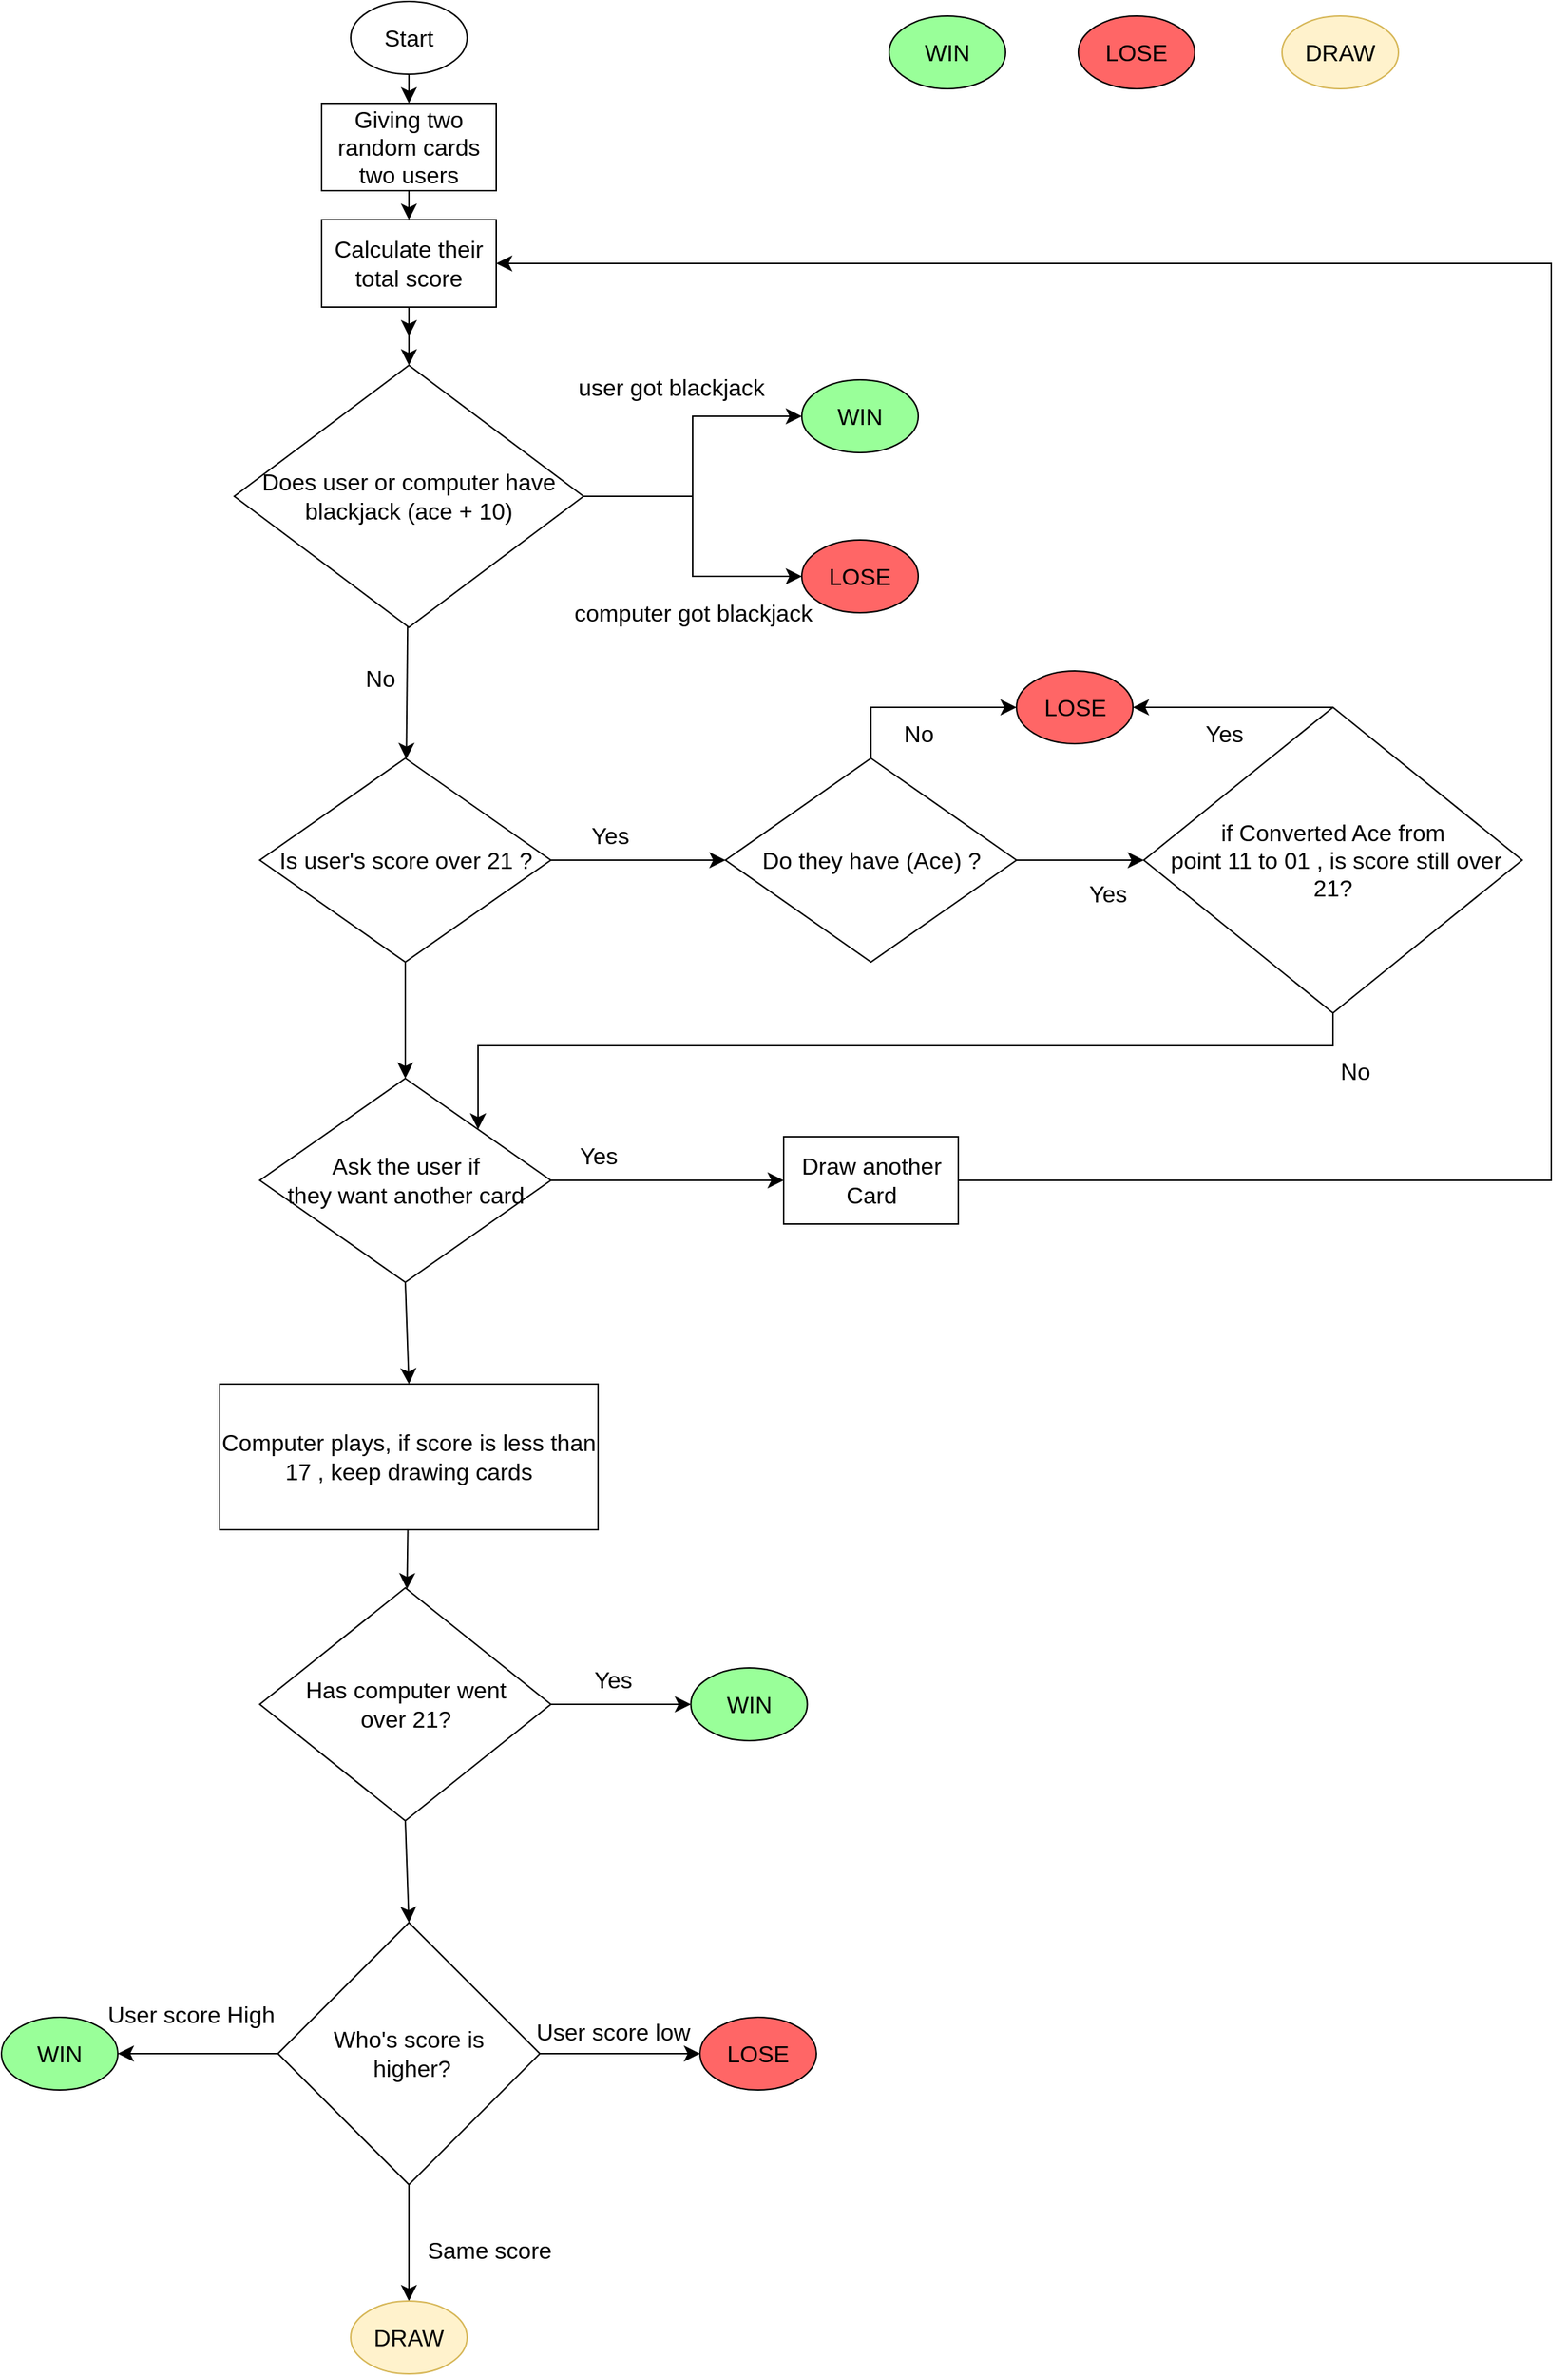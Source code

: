 <mxfile version="23.0.1" type="github">
  <diagram name="Page-1" id="edf60f1a-56cd-e834-aa8a-f176f3a09ee4">
    <mxGraphModel dx="2385" dy="1675" grid="1" gridSize="10" guides="1" tooltips="1" connect="1" arrows="1" fold="1" page="1" pageScale="1" pageWidth="1100" pageHeight="850" background="none" math="0" shadow="0">
      <root>
        <mxCell id="0" />
        <mxCell id="1" parent="0" />
        <mxCell id="ZpmbG97iYEicjdPn57bY-4" value="" style="edgeStyle=none;curved=1;rounded=0;orthogonalLoop=1;jettySize=auto;html=1;fontSize=12;startSize=8;endSize=8;" edge="1" parent="1" source="ZpmbG97iYEicjdPn57bY-1" target="ZpmbG97iYEicjdPn57bY-3">
          <mxGeometry relative="1" as="geometry" />
        </mxCell>
        <mxCell id="ZpmbG97iYEicjdPn57bY-1" value="Start" style="ellipse;whiteSpace=wrap;html=1;fontSize=16;" vertex="1" parent="1">
          <mxGeometry x="245" y="20" width="80" height="50" as="geometry" />
        </mxCell>
        <mxCell id="ZpmbG97iYEicjdPn57bY-2" value="WIN" style="ellipse;whiteSpace=wrap;html=1;fontSize=16;color=&quot;green&quot;;fillColor=#99FF99;" vertex="1" parent="1">
          <mxGeometry x="615" y="30" width="80" height="50" as="geometry" />
        </mxCell>
        <mxCell id="ZpmbG97iYEicjdPn57bY-6" value="" style="edgeStyle=none;curved=1;rounded=0;orthogonalLoop=1;jettySize=auto;html=1;fontSize=12;startSize=8;endSize=8;" edge="1" parent="1" source="ZpmbG97iYEicjdPn57bY-3" target="ZpmbG97iYEicjdPn57bY-5">
          <mxGeometry relative="1" as="geometry" />
        </mxCell>
        <mxCell id="ZpmbG97iYEicjdPn57bY-3" value="Giving two random cards two users" style="whiteSpace=wrap;html=1;fontSize=16;" vertex="1" parent="1">
          <mxGeometry x="225" y="90" width="120" height="60" as="geometry" />
        </mxCell>
        <mxCell id="ZpmbG97iYEicjdPn57bY-8" value="" style="edgeStyle=none;curved=1;rounded=0;orthogonalLoop=1;jettySize=auto;html=1;fontSize=12;startSize=8;endSize=8;" edge="1" parent="1" source="ZpmbG97iYEicjdPn57bY-5">
          <mxGeometry relative="1" as="geometry">
            <mxPoint x="285" y="250" as="targetPoint" />
          </mxGeometry>
        </mxCell>
        <mxCell id="ZpmbG97iYEicjdPn57bY-10" value="" style="edgeStyle=none;curved=1;rounded=0;orthogonalLoop=1;jettySize=auto;html=1;fontSize=12;startSize=8;endSize=8;" edge="1" parent="1" source="ZpmbG97iYEicjdPn57bY-5" target="ZpmbG97iYEicjdPn57bY-9">
          <mxGeometry relative="1" as="geometry" />
        </mxCell>
        <mxCell id="ZpmbG97iYEicjdPn57bY-5" value="Calculate their total score" style="whiteSpace=wrap;html=1;fontSize=16;" vertex="1" parent="1">
          <mxGeometry x="225" y="170" width="120" height="60" as="geometry" />
        </mxCell>
        <mxCell id="ZpmbG97iYEicjdPn57bY-19" style="edgeStyle=elbowEdgeStyle;rounded=0;orthogonalLoop=1;jettySize=auto;html=1;exitX=1;exitY=0.5;exitDx=0;exitDy=0;fontSize=12;startSize=8;endSize=8;entryX=0;entryY=0.5;entryDx=0;entryDy=0;" edge="1" parent="1" source="ZpmbG97iYEicjdPn57bY-9" target="ZpmbG97iYEicjdPn57bY-22">
          <mxGeometry relative="1" as="geometry">
            <mxPoint x="545" y="310" as="targetPoint" />
          </mxGeometry>
        </mxCell>
        <mxCell id="ZpmbG97iYEicjdPn57bY-20" style="edgeStyle=elbowEdgeStyle;rounded=0;orthogonalLoop=1;jettySize=auto;html=1;exitX=1;exitY=0.5;exitDx=0;exitDy=0;fontSize=12;startSize=8;endSize=8;entryX=0;entryY=0.5;entryDx=0;entryDy=0;" edge="1" parent="1" source="ZpmbG97iYEicjdPn57bY-9" target="ZpmbG97iYEicjdPn57bY-25">
          <mxGeometry relative="1" as="geometry">
            <mxPoint x="535" y="410" as="targetPoint" />
          </mxGeometry>
        </mxCell>
        <mxCell id="ZpmbG97iYEicjdPn57bY-29" value="" style="edgeStyle=none;curved=1;rounded=0;orthogonalLoop=1;jettySize=auto;html=1;fontSize=12;startSize=8;endSize=8;" edge="1" parent="1" source="ZpmbG97iYEicjdPn57bY-9" target="ZpmbG97iYEicjdPn57bY-28">
          <mxGeometry relative="1" as="geometry" />
        </mxCell>
        <mxCell id="ZpmbG97iYEicjdPn57bY-9" value="Does user or computer have blackjack (ace + 10)" style="rhombus;whiteSpace=wrap;html=1;fontSize=16;" vertex="1" parent="1">
          <mxGeometry x="165" y="270" width="240" height="180" as="geometry" />
        </mxCell>
        <mxCell id="ZpmbG97iYEicjdPn57bY-11" value="LOSE" style="ellipse;whiteSpace=wrap;html=1;fontSize=16;fillColor=#FF6666;" vertex="1" parent="1">
          <mxGeometry x="745" y="30" width="80" height="50" as="geometry" />
        </mxCell>
        <mxCell id="ZpmbG97iYEicjdPn57bY-12" value="DRAW" style="ellipse;whiteSpace=wrap;html=1;fontSize=16;fillColor=#fff2cc;strokeColor=#d6b656;" vertex="1" parent="1">
          <mxGeometry x="885" y="30" width="80" height="50" as="geometry" />
        </mxCell>
        <mxCell id="ZpmbG97iYEicjdPn57bY-22" value="WIN" style="ellipse;whiteSpace=wrap;html=1;fontSize=16;color=&quot;green&quot;;fillColor=#99FF99;" vertex="1" parent="1">
          <mxGeometry x="555" y="280" width="80" height="50" as="geometry" />
        </mxCell>
        <mxCell id="ZpmbG97iYEicjdPn57bY-25" value="LOSE" style="ellipse;whiteSpace=wrap;html=1;fontSize=16;fillColor=#FF6666;" vertex="1" parent="1">
          <mxGeometry x="555" y="390" width="80" height="50" as="geometry" />
        </mxCell>
        <mxCell id="ZpmbG97iYEicjdPn57bY-26" value="user got blackjack" style="text;html=1;align=center;verticalAlign=middle;resizable=0;points=[];autosize=1;strokeColor=none;fillColor=none;fontSize=16;" vertex="1" parent="1">
          <mxGeometry x="390" y="270" width="150" height="30" as="geometry" />
        </mxCell>
        <mxCell id="ZpmbG97iYEicjdPn57bY-27" value="computer got blackjack" style="text;html=1;align=center;verticalAlign=middle;resizable=0;points=[];autosize=1;strokeColor=none;fillColor=none;fontSize=16;" vertex="1" parent="1">
          <mxGeometry x="385" y="425" width="190" height="30" as="geometry" />
        </mxCell>
        <mxCell id="ZpmbG97iYEicjdPn57bY-33" value="" style="edgeStyle=none;curved=1;rounded=0;orthogonalLoop=1;jettySize=auto;html=1;fontSize=12;startSize=8;endSize=8;" edge="1" parent="1" source="ZpmbG97iYEicjdPn57bY-28" target="ZpmbG97iYEicjdPn57bY-32">
          <mxGeometry relative="1" as="geometry" />
        </mxCell>
        <mxCell id="ZpmbG97iYEicjdPn57bY-45" value="" style="edgeStyle=none;curved=1;rounded=0;orthogonalLoop=1;jettySize=auto;html=1;fontSize=12;startSize=8;endSize=8;exitX=0.5;exitY=1;exitDx=0;exitDy=0;entryX=0.5;entryY=0;entryDx=0;entryDy=0;" edge="1" parent="1" source="ZpmbG97iYEicjdPn57bY-28" target="ZpmbG97iYEicjdPn57bY-44">
          <mxGeometry relative="1" as="geometry" />
        </mxCell>
        <mxCell id="ZpmbG97iYEicjdPn57bY-28" value="Is user&#39;s score over 21 ?" style="rhombus;whiteSpace=wrap;html=1;fontSize=16;" vertex="1" parent="1">
          <mxGeometry x="182.53" y="540" width="200" height="140" as="geometry" />
        </mxCell>
        <mxCell id="ZpmbG97iYEicjdPn57bY-30" value="No" style="text;html=1;align=center;verticalAlign=middle;resizable=0;points=[];autosize=1;strokeColor=none;fillColor=none;fontSize=16;" vertex="1" parent="1">
          <mxGeometry x="245" y="470" width="40" height="30" as="geometry" />
        </mxCell>
        <mxCell id="ZpmbG97iYEicjdPn57bY-36" value="" style="edgeStyle=none;curved=1;rounded=0;orthogonalLoop=1;jettySize=auto;html=1;fontSize=12;startSize=8;endSize=8;entryX=0;entryY=0.5;entryDx=0;entryDy=0;exitX=1;exitY=0.5;exitDx=0;exitDy=0;" edge="1" parent="1" source="ZpmbG97iYEicjdPn57bY-32" target="ZpmbG97iYEicjdPn57bY-35">
          <mxGeometry relative="1" as="geometry">
            <mxPoint x="794.997" y="613.007" as="targetPoint" />
          </mxGeometry>
        </mxCell>
        <mxCell id="ZpmbG97iYEicjdPn57bY-40" style="edgeStyle=orthogonalEdgeStyle;rounded=0;orthogonalLoop=1;jettySize=auto;html=1;exitX=0.5;exitY=0;exitDx=0;exitDy=0;entryX=0;entryY=0.5;entryDx=0;entryDy=0;fontSize=12;startSize=8;endSize=8;elbow=vertical;" edge="1" parent="1" source="ZpmbG97iYEicjdPn57bY-32" target="ZpmbG97iYEicjdPn57bY-37">
          <mxGeometry relative="1" as="geometry" />
        </mxCell>
        <mxCell id="ZpmbG97iYEicjdPn57bY-32" value="Do they have (Ace) ?" style="rhombus;whiteSpace=wrap;html=1;fontSize=16;" vertex="1" parent="1">
          <mxGeometry x="502.53" y="540" width="200" height="140" as="geometry" />
        </mxCell>
        <mxCell id="ZpmbG97iYEicjdPn57bY-34" value="Yes" style="text;html=1;align=center;verticalAlign=middle;resizable=0;points=[];autosize=1;strokeColor=none;fillColor=none;fontSize=16;" vertex="1" parent="1">
          <mxGeometry x="397.53" y="578" width="50" height="30" as="geometry" />
        </mxCell>
        <mxCell id="ZpmbG97iYEicjdPn57bY-39" style="edgeStyle=elbowEdgeStyle;rounded=0;orthogonalLoop=1;jettySize=auto;html=1;exitX=0.5;exitY=0;exitDx=0;exitDy=0;entryX=1;entryY=0.5;entryDx=0;entryDy=0;fontSize=12;startSize=8;endSize=8;elbow=vertical;" edge="1" parent="1" source="ZpmbG97iYEicjdPn57bY-35" target="ZpmbG97iYEicjdPn57bY-37">
          <mxGeometry relative="1" as="geometry" />
        </mxCell>
        <mxCell id="ZpmbG97iYEicjdPn57bY-49" style="edgeStyle=orthogonalEdgeStyle;rounded=0;orthogonalLoop=1;jettySize=auto;html=1;exitX=0.5;exitY=1;exitDx=0;exitDy=0;entryX=1;entryY=0;entryDx=0;entryDy=0;fontSize=12;startSize=8;endSize=8;" edge="1" parent="1" source="ZpmbG97iYEicjdPn57bY-35" target="ZpmbG97iYEicjdPn57bY-44">
          <mxGeometry relative="1" as="geometry" />
        </mxCell>
        <mxCell id="ZpmbG97iYEicjdPn57bY-35" value="if Converted Ace from&lt;br&gt;&amp;nbsp;point 11 to 01 , is score still over 21?" style="rhombus;whiteSpace=wrap;html=1;fontSize=16;" vertex="1" parent="1">
          <mxGeometry x="790" y="505" width="260" height="210" as="geometry" />
        </mxCell>
        <mxCell id="ZpmbG97iYEicjdPn57bY-37" value="LOSE" style="ellipse;whiteSpace=wrap;html=1;fontSize=16;fillColor=#FF6666;" vertex="1" parent="1">
          <mxGeometry x="702.53" y="480" width="80" height="50" as="geometry" />
        </mxCell>
        <mxCell id="ZpmbG97iYEicjdPn57bY-41" value="No" style="text;html=1;align=center;verticalAlign=middle;resizable=0;points=[];autosize=1;strokeColor=none;fillColor=none;fontSize=16;" vertex="1" parent="1">
          <mxGeometry x="615" y="508" width="40" height="30" as="geometry" />
        </mxCell>
        <mxCell id="ZpmbG97iYEicjdPn57bY-42" value="Yes" style="text;html=1;align=center;verticalAlign=middle;resizable=0;points=[];autosize=1;strokeColor=none;fillColor=none;fontSize=16;" vertex="1" parent="1">
          <mxGeometry x="820" y="508" width="50" height="30" as="geometry" />
        </mxCell>
        <mxCell id="ZpmbG97iYEicjdPn57bY-43" value="Yes" style="text;html=1;align=center;verticalAlign=middle;resizable=0;points=[];autosize=1;strokeColor=none;fillColor=none;fontSize=16;" vertex="1" parent="1">
          <mxGeometry x="740" y="618" width="50" height="30" as="geometry" />
        </mxCell>
        <mxCell id="ZpmbG97iYEicjdPn57bY-47" value="" style="edgeStyle=none;curved=1;rounded=0;orthogonalLoop=1;jettySize=auto;html=1;fontSize=12;startSize=8;endSize=8;" edge="1" parent="1" source="ZpmbG97iYEicjdPn57bY-44" target="ZpmbG97iYEicjdPn57bY-46">
          <mxGeometry relative="1" as="geometry" />
        </mxCell>
        <mxCell id="ZpmbG97iYEicjdPn57bY-53" value="" style="edgeStyle=none;curved=1;rounded=0;orthogonalLoop=1;jettySize=auto;html=1;fontSize=12;startSize=8;endSize=8;exitX=0.5;exitY=1;exitDx=0;exitDy=0;entryX=0.5;entryY=0;entryDx=0;entryDy=0;" edge="1" parent="1" source="ZpmbG97iYEicjdPn57bY-44" target="ZpmbG97iYEicjdPn57bY-52">
          <mxGeometry relative="1" as="geometry" />
        </mxCell>
        <mxCell id="ZpmbG97iYEicjdPn57bY-44" value="Ask the user if &lt;br&gt;they want another card" style="rhombus;whiteSpace=wrap;html=1;fontSize=16;" vertex="1" parent="1">
          <mxGeometry x="182.53" y="760" width="200" height="140" as="geometry" />
        </mxCell>
        <mxCell id="ZpmbG97iYEicjdPn57bY-76" style="edgeStyle=orthogonalEdgeStyle;rounded=0;orthogonalLoop=1;jettySize=auto;html=1;exitX=1;exitY=0.5;exitDx=0;exitDy=0;entryX=1;entryY=0.5;entryDx=0;entryDy=0;fontSize=12;startSize=8;endSize=8;" edge="1" parent="1" source="ZpmbG97iYEicjdPn57bY-46" target="ZpmbG97iYEicjdPn57bY-5">
          <mxGeometry relative="1" as="geometry">
            <Array as="points">
              <mxPoint x="1070" y="830" />
              <mxPoint x="1070" y="200" />
            </Array>
          </mxGeometry>
        </mxCell>
        <mxCell id="ZpmbG97iYEicjdPn57bY-46" value="Draw another Card" style="whiteSpace=wrap;html=1;fontSize=16;" vertex="1" parent="1">
          <mxGeometry x="542.53" y="800" width="120" height="60" as="geometry" />
        </mxCell>
        <mxCell id="ZpmbG97iYEicjdPn57bY-48" value="Yes" style="text;html=1;align=center;verticalAlign=middle;resizable=0;points=[];autosize=1;strokeColor=none;fillColor=none;fontSize=16;" vertex="1" parent="1">
          <mxGeometry x="390" y="798" width="50" height="30" as="geometry" />
        </mxCell>
        <mxCell id="ZpmbG97iYEicjdPn57bY-50" value="No" style="text;html=1;align=center;verticalAlign=middle;resizable=0;points=[];autosize=1;strokeColor=none;fillColor=none;fontSize=16;" vertex="1" parent="1">
          <mxGeometry x="915" y="740" width="40" height="30" as="geometry" />
        </mxCell>
        <mxCell id="ZpmbG97iYEicjdPn57bY-56" value="" style="edgeStyle=none;curved=1;rounded=0;orthogonalLoop=1;jettySize=auto;html=1;fontSize=12;startSize=8;endSize=8;" edge="1" parent="1" source="ZpmbG97iYEicjdPn57bY-52" target="ZpmbG97iYEicjdPn57bY-55">
          <mxGeometry relative="1" as="geometry" />
        </mxCell>
        <mxCell id="ZpmbG97iYEicjdPn57bY-52" value="Computer plays, if score is less than 17 , keep drawing cards" style="whiteSpace=wrap;html=1;fontSize=16;" vertex="1" parent="1">
          <mxGeometry x="155" y="970" width="260" height="100" as="geometry" />
        </mxCell>
        <mxCell id="ZpmbG97iYEicjdPn57bY-61" style="edgeStyle=none;curved=1;rounded=0;orthogonalLoop=1;jettySize=auto;html=1;exitX=1;exitY=0.5;exitDx=0;exitDy=0;entryX=0;entryY=0.5;entryDx=0;entryDy=0;fontSize=12;startSize=8;endSize=8;" edge="1" parent="1" source="ZpmbG97iYEicjdPn57bY-55" target="ZpmbG97iYEicjdPn57bY-60">
          <mxGeometry relative="1" as="geometry" />
        </mxCell>
        <mxCell id="ZpmbG97iYEicjdPn57bY-64" style="edgeStyle=none;curved=1;rounded=0;orthogonalLoop=1;jettySize=auto;html=1;exitX=0.5;exitY=1;exitDx=0;exitDy=0;entryX=0.5;entryY=0;entryDx=0;entryDy=0;fontSize=12;startSize=8;endSize=8;" edge="1" parent="1" source="ZpmbG97iYEicjdPn57bY-55" target="ZpmbG97iYEicjdPn57bY-63">
          <mxGeometry relative="1" as="geometry" />
        </mxCell>
        <mxCell id="ZpmbG97iYEicjdPn57bY-55" value="Has computer went &lt;br&gt;over 21?" style="rhombus;whiteSpace=wrap;html=1;fontSize=16;" vertex="1" parent="1">
          <mxGeometry x="182.53" y="1110" width="200" height="160" as="geometry" />
        </mxCell>
        <mxCell id="ZpmbG97iYEicjdPn57bY-58" value="WIN" style="ellipse;whiteSpace=wrap;html=1;fontSize=16;color=&quot;green&quot;;fillColor=#99FF99;" vertex="1" parent="1">
          <mxGeometry x="5" y="1405" width="80" height="50" as="geometry" />
        </mxCell>
        <mxCell id="ZpmbG97iYEicjdPn57bY-60" value="WIN" style="ellipse;whiteSpace=wrap;html=1;fontSize=16;color=&quot;green&quot;;fillColor=#99FF99;" vertex="1" parent="1">
          <mxGeometry x="478.76" y="1165" width="80" height="50" as="geometry" />
        </mxCell>
        <mxCell id="ZpmbG97iYEicjdPn57bY-62" value="Yes" style="text;html=1;align=center;verticalAlign=middle;resizable=0;points=[];autosize=1;strokeColor=none;fillColor=none;fontSize=16;" vertex="1" parent="1">
          <mxGeometry x="400" y="1158" width="50" height="30" as="geometry" />
        </mxCell>
        <mxCell id="ZpmbG97iYEicjdPn57bY-70" style="edgeStyle=none;curved=1;rounded=0;orthogonalLoop=1;jettySize=auto;html=1;exitX=1;exitY=0.5;exitDx=0;exitDy=0;entryX=0;entryY=0.5;entryDx=0;entryDy=0;fontSize=12;startSize=8;endSize=8;" edge="1" parent="1" source="ZpmbG97iYEicjdPn57bY-63" target="ZpmbG97iYEicjdPn57bY-68">
          <mxGeometry relative="1" as="geometry" />
        </mxCell>
        <mxCell id="ZpmbG97iYEicjdPn57bY-71" style="edgeStyle=none;curved=1;rounded=0;orthogonalLoop=1;jettySize=auto;html=1;exitX=0;exitY=0.5;exitDx=0;exitDy=0;entryX=1;entryY=0.5;entryDx=0;entryDy=0;fontSize=12;startSize=8;endSize=8;" edge="1" parent="1" source="ZpmbG97iYEicjdPn57bY-63" target="ZpmbG97iYEicjdPn57bY-58">
          <mxGeometry relative="1" as="geometry" />
        </mxCell>
        <mxCell id="ZpmbG97iYEicjdPn57bY-72" style="edgeStyle=none;curved=1;rounded=0;orthogonalLoop=1;jettySize=auto;html=1;exitX=0.5;exitY=1;exitDx=0;exitDy=0;entryX=0.5;entryY=0;entryDx=0;entryDy=0;fontSize=12;startSize=8;endSize=8;" edge="1" parent="1" source="ZpmbG97iYEicjdPn57bY-63" target="ZpmbG97iYEicjdPn57bY-69">
          <mxGeometry relative="1" as="geometry" />
        </mxCell>
        <mxCell id="ZpmbG97iYEicjdPn57bY-63" value="Who&#39;s score is&lt;br&gt;&amp;nbsp;higher?" style="rhombus;whiteSpace=wrap;html=1;fontSize=16;" vertex="1" parent="1">
          <mxGeometry x="195" y="1340" width="180" height="180" as="geometry" />
        </mxCell>
        <mxCell id="ZpmbG97iYEicjdPn57bY-68" value="LOSE" style="ellipse;whiteSpace=wrap;html=1;fontSize=16;fillColor=#FF6666;" vertex="1" parent="1">
          <mxGeometry x="485" y="1405" width="80" height="50" as="geometry" />
        </mxCell>
        <mxCell id="ZpmbG97iYEicjdPn57bY-69" value="DRAW" style="ellipse;whiteSpace=wrap;html=1;fontSize=16;fillColor=#fff2cc;strokeColor=#d6b656;" vertex="1" parent="1">
          <mxGeometry x="245" y="1600" width="80" height="50" as="geometry" />
        </mxCell>
        <mxCell id="ZpmbG97iYEicjdPn57bY-73" value="User score High" style="text;html=1;align=center;verticalAlign=middle;resizable=0;points=[];autosize=1;strokeColor=none;fillColor=none;fontSize=16;" vertex="1" parent="1">
          <mxGeometry x="65" y="1388" width="140" height="30" as="geometry" />
        </mxCell>
        <mxCell id="ZpmbG97iYEicjdPn57bY-74" value="User score low" style="text;html=1;align=center;verticalAlign=middle;resizable=0;points=[];autosize=1;strokeColor=none;fillColor=none;fontSize=16;" vertex="1" parent="1">
          <mxGeometry x="360" y="1400" width="130" height="30" as="geometry" />
        </mxCell>
        <mxCell id="ZpmbG97iYEicjdPn57bY-75" value="Same score" style="text;html=1;align=center;verticalAlign=middle;resizable=0;points=[];autosize=1;strokeColor=none;fillColor=none;fontSize=16;" vertex="1" parent="1">
          <mxGeometry x="285" y="1550" width="110" height="30" as="geometry" />
        </mxCell>
      </root>
    </mxGraphModel>
  </diagram>
</mxfile>
